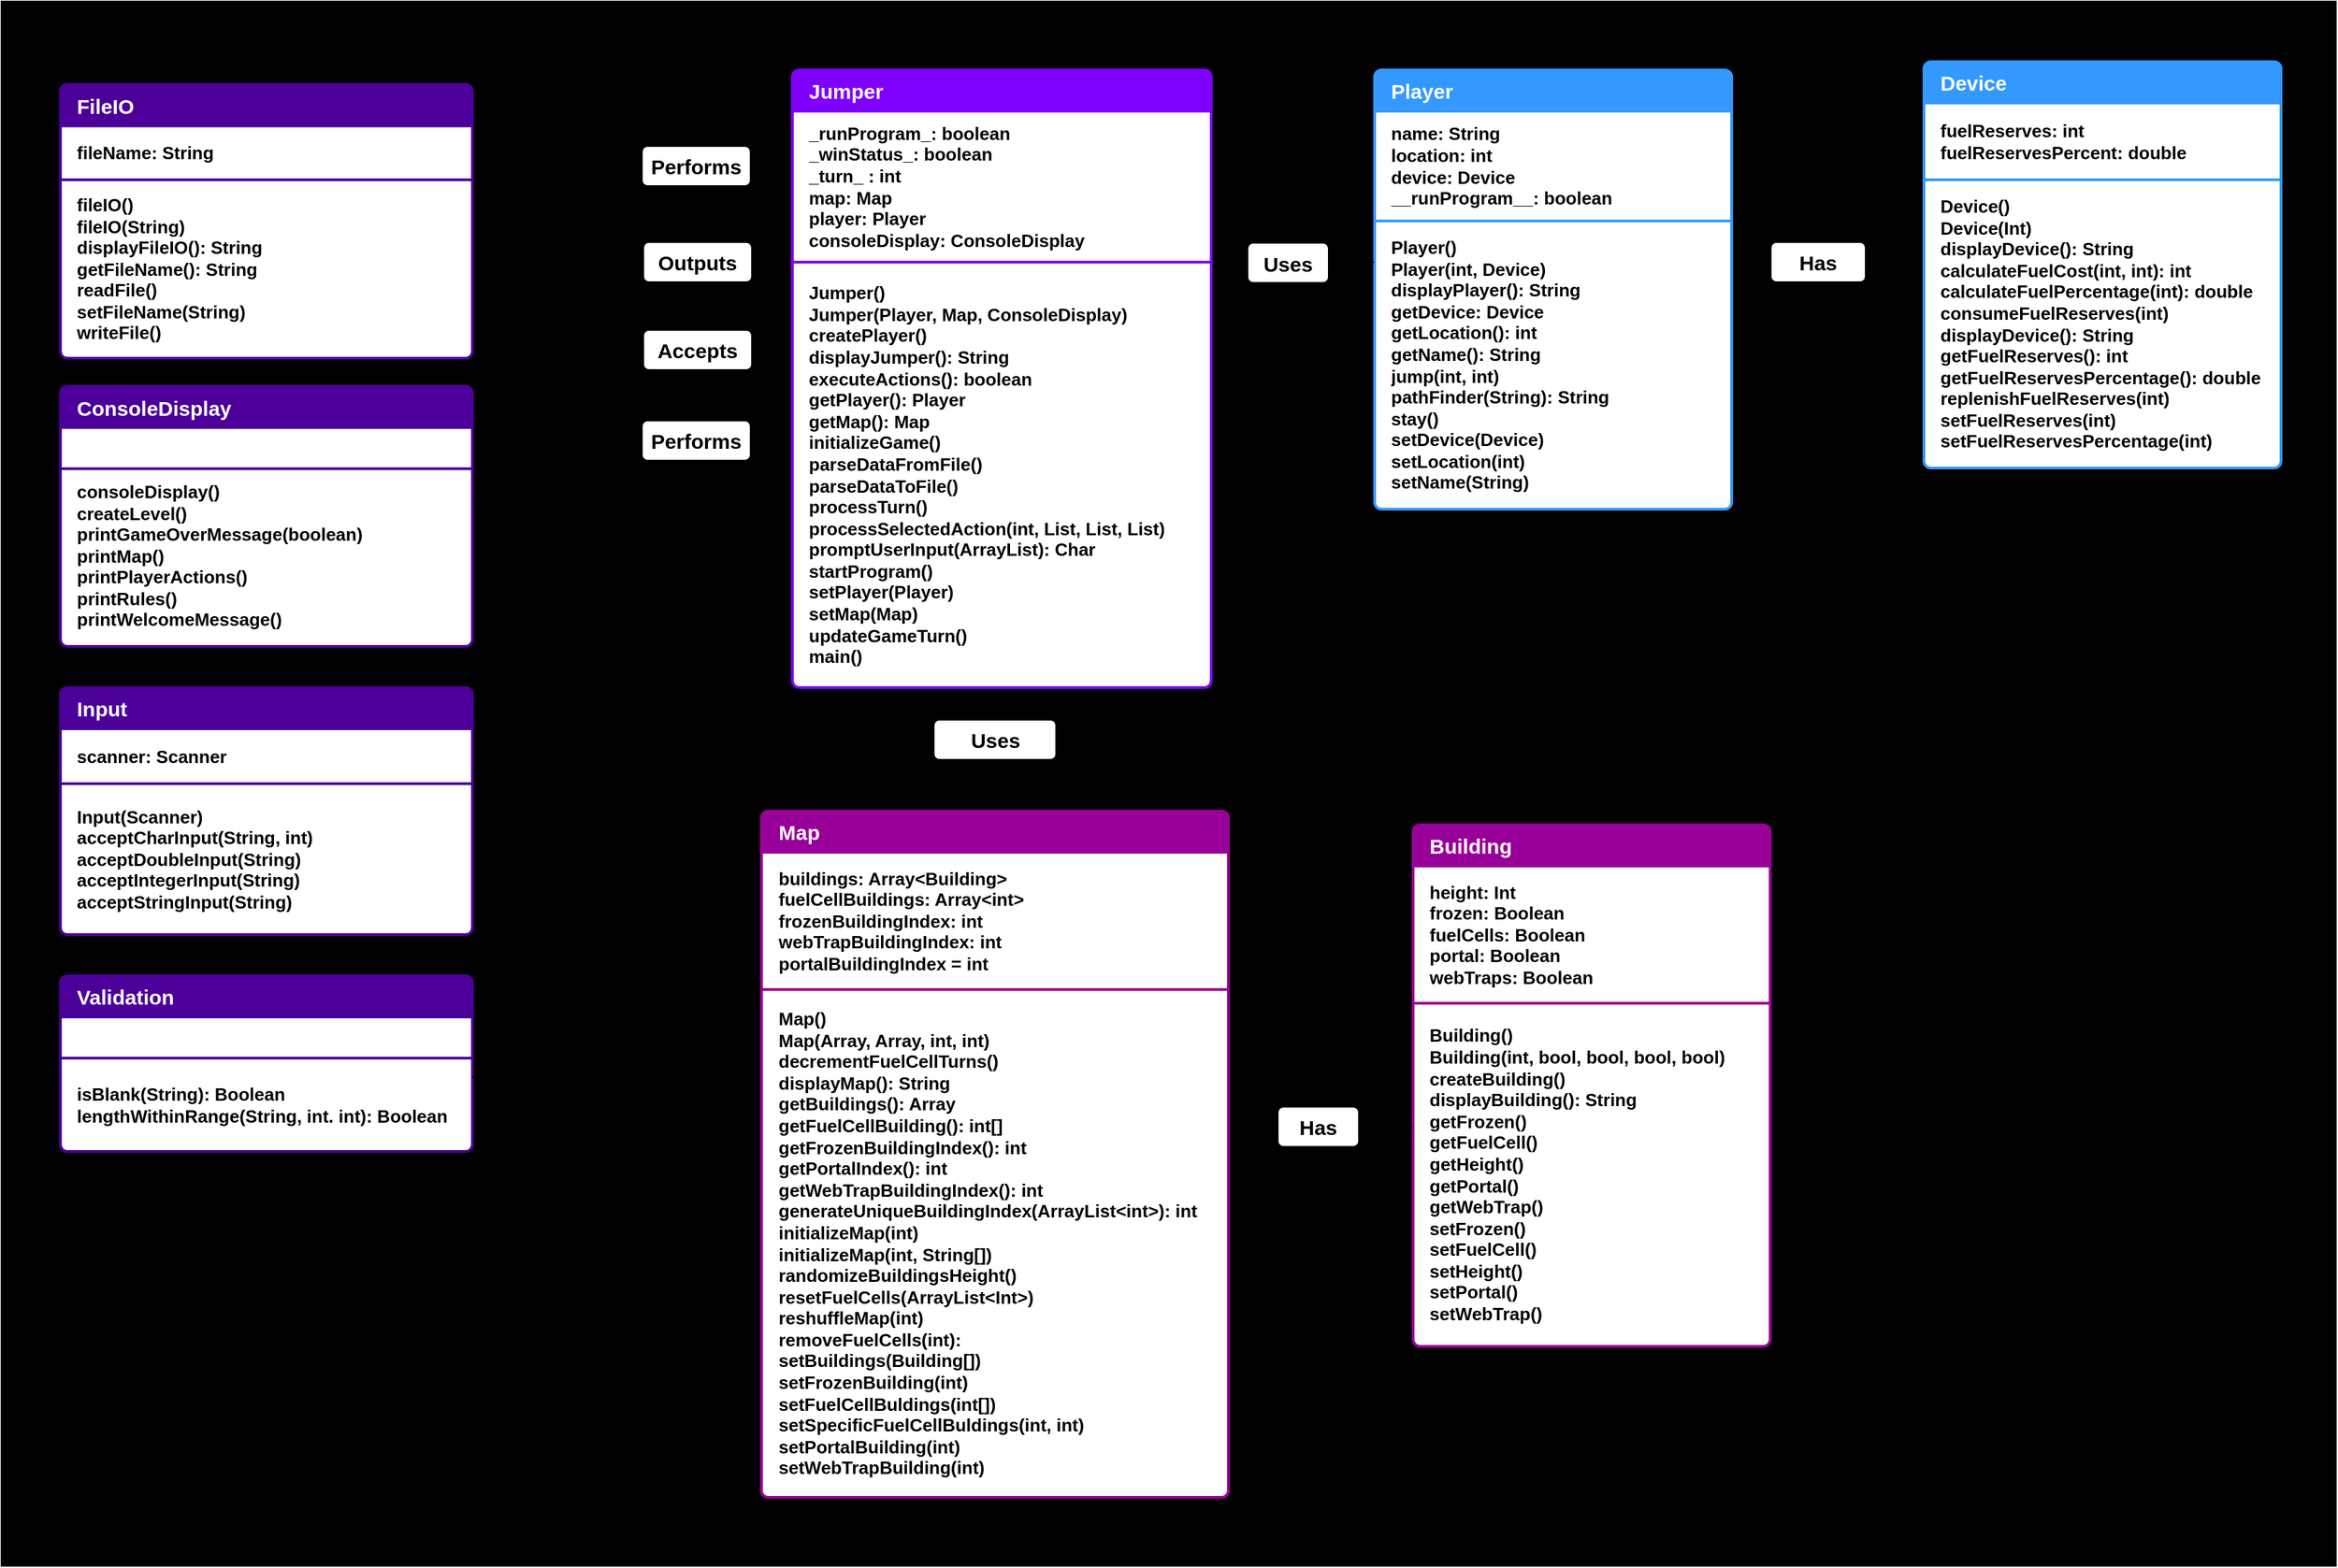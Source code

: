 <mxfile version="25.0.1">
  <diagram name="Page-1" id="dSvuV1CNV-9eOFvfghRx">
    <mxGraphModel dx="3053" dy="2178" grid="1" gridSize="10" guides="1" tooltips="1" connect="1" arrows="1" fold="1" page="1" pageScale="1" pageWidth="850" pageHeight="1100" math="0" shadow="0">
      <root>
        <mxCell id="0" />
        <mxCell id="1" parent="0" />
        <mxCell id="XH4O_Xo0e676Nhpj7tfd-28" value="" style="rounded=0;whiteSpace=wrap;html=1;gradientColor=none;fillColor=#000000;strokeColor=default;movable=1;resizable=1;rotatable=1;deletable=1;editable=1;locked=0;connectable=1;" parent="1" vertex="1">
          <mxGeometry x="10" y="20" width="1700" height="1140" as="geometry" />
        </mxCell>
        <mxCell id="-rpL_BoC7BCpO8B9Qsjb-16" value="&lt;div&gt;consoleDisplay()&lt;/div&gt;&lt;div&gt;createLevel()&lt;/div&gt;&lt;div&gt;&lt;span style=&quot;background-color: initial;&quot;&gt;printGameOverMessage(boolean)&lt;/span&gt;&lt;/div&gt;printMap()&lt;div&gt;printPlayerActions()&lt;br&gt;&lt;div&gt;printRules()&lt;div&gt;printWelcomeMessage()&lt;font color=&quot;#cc0000&quot;&gt;&lt;br&gt;&lt;/font&gt;&lt;/div&gt;&lt;/div&gt;&lt;/div&gt;" style="text;strokeColor=#4C0099;fillColor=#FFFFFF;align=left;verticalAlign=middle;spacingLeft=10;spacingRight=10;overflow=hidden;points=[[0,0.5],[1,0.5]];portConstraint=eastwest;rotatable=0;whiteSpace=wrap;html=1;shape=mxgraph.bootstrap.bottomButton;rSize=5;fontColor=#000000;strokeWidth=2;labelPadding=0;labelBorderColor=none;fontSize=13;fontStyle=1;shadow=0;perimeterSpacing=0;swimlaneLine=0;container=0;" parent="1" vertex="1">
          <mxGeometry x="53" y="358.5" width="300" height="131.5" as="geometry" />
        </mxCell>
        <mxCell id="0zdINkzxJuQtKVlyP3sL-6" style="edgeStyle=orthogonalEdgeStyle;rounded=1;orthogonalLoop=1;jettySize=auto;html=1;curved=0;strokeWidth=2;exitX=0.49;exitY=1.002;exitDx=0;exitDy=0;exitPerimeter=0;" parent="1" source="1uZrqkp9j0-TrwcevpsD-4" target="y66Isht47EPB-E9qdgSM-8" edge="1">
          <mxGeometry relative="1" as="geometry">
            <Array as="points">
              <mxPoint x="736" y="488" />
              <mxPoint x="734" y="488" />
            </Array>
            <mxPoint x="750" y="550" as="targetPoint" />
            <mxPoint x="732" y="400" as="sourcePoint" />
          </mxGeometry>
        </mxCell>
        <mxCell id="_4M1LGvl5AIFwz1mPGHG-1" style="edgeStyle=orthogonalEdgeStyle;rounded=1;orthogonalLoop=1;jettySize=auto;html=1;curved=0;strokeWidth=2;entryX=-0.003;entryY=0.317;entryDx=0;entryDy=0;entryPerimeter=0;" parent="1" edge="1">
          <mxGeometry relative="1" as="geometry">
            <Array as="points">
              <mxPoint x="1270" y="212" />
              <mxPoint x="1270" y="211" />
              <mxPoint x="1349" y="211" />
              <mxPoint x="1349" y="212" />
            </Array>
            <mxPoint x="1409.22" y="212.4" as="targetPoint" />
            <mxPoint x="1270" y="210" as="sourcePoint" />
          </mxGeometry>
        </mxCell>
        <mxCell id="GWfy-XczUwfGnwTdHz4S-5" style="edgeStyle=orthogonalEdgeStyle;rounded=1;orthogonalLoop=1;jettySize=auto;html=1;curved=0;strokeWidth=2;exitX=0.002;exitY=0.426;exitDx=0;exitDy=0;exitPerimeter=0;entryX=1.001;entryY=0.717;entryDx=0;entryDy=0;entryPerimeter=0;" parent="1" source="1uZrqkp9j0-TrwcevpsD-3" target="GWfy-XczUwfGnwTdHz4S-3" edge="1">
          <mxGeometry relative="1" as="geometry">
            <mxPoint x="567.78" y="229.017" as="sourcePoint" />
            <mxPoint x="353.0" y="172.054" as="targetPoint" />
            <Array as="points">
              <mxPoint x="587" y="139" />
              <mxPoint x="585" y="139" />
            </Array>
          </mxGeometry>
        </mxCell>
        <mxCell id="1uZrqkp9j0-TrwcevpsD-2" value="Jumper" style="text;strokeColor=#7F00FF;fillColor=#7F00FF;align=left;verticalAlign=middle;spacingLeft=10;spacingRight=10;overflow=hidden;points=[[0,0.5],[1,0.5]];portConstraint=eastwest;rotatable=0;whiteSpace=wrap;html=1;shape=mxgraph.bootstrap.topButton;rSize=5;fontColor=#ffffff;labelBackgroundColor=none;fontSize=15;fontStyle=1;fontFamily=Helvetica;strokeWidth=2;labelPadding=0;labelBorderColor=none;shadow=0;perimeterSpacing=0;swimlaneLine=0;container=0;" parent="1" vertex="1">
          <mxGeometry x="586" y="70" width="305" height="30" as="geometry" />
        </mxCell>
        <mxCell id="1uZrqkp9j0-TrwcevpsD-3" value="&lt;div&gt;_runProgram_: boolean&lt;/div&gt;&lt;div&gt;_winStatus_: boolean&lt;/div&gt;&lt;div&gt;_turn_ : int&lt;/div&gt;&lt;div&gt;map: Map&lt;/div&gt;&lt;div&gt;player: Player&lt;/div&gt;&lt;div&gt;consoleDisplay: ConsoleDisplay&lt;/div&gt;" style="text;strokeColor=#7F00FF;fillColor=#FFFFFF;align=left;verticalAlign=middle;spacingLeft=10;spacingRight=10;overflow=hidden;points=[[0,0.5],[1,0.5]];portConstraint=eastwest;rotatable=0;whiteSpace=wrap;html=1;rSize=5;fontColor=#000000;strokeWidth=2;labelPadding=0;labelBorderColor=none;fontSize=13;fontStyle=1;shadow=0;perimeterSpacing=0;swimlaneLine=0;container=0;" parent="1" vertex="1">
          <mxGeometry x="586" y="100" width="305" height="110" as="geometry" />
        </mxCell>
        <mxCell id="XH4O_Xo0e676Nhpj7tfd-5" value="Validation" style="text;strokeColor=#4C0099;fillColor=#4C0099;align=left;verticalAlign=middle;spacingLeft=10;spacingRight=10;overflow=hidden;points=[[0,0.5],[1,0.5]];portConstraint=eastwest;rotatable=0;whiteSpace=wrap;html=1;shape=mxgraph.bootstrap.topButton;rSize=5;fontColor=#ffffff;labelBackgroundColor=none;fontSize=15;fontStyle=1;fontFamily=Helvetica;strokeWidth=2;labelPadding=0;labelBorderColor=none;shadow=0;perimeterSpacing=0;swimlaneLine=0;container=0;" parent="1" vertex="1">
          <mxGeometry x="53" y="730" width="300" height="30" as="geometry" />
        </mxCell>
        <mxCell id="XH4O_Xo0e676Nhpj7tfd-6" value="" style="text;strokeColor=#4C0099;fillColor=#FFFFFF;align=left;verticalAlign=middle;spacingLeft=10;spacingRight=10;overflow=hidden;points=[[0,0.5],[1,0.5]];portConstraint=eastwest;rotatable=0;whiteSpace=wrap;html=1;rSize=5;fontColor=#000000;strokeWidth=2;labelPadding=0;labelBorderColor=none;fontSize=13;fontStyle=1;shadow=0;perimeterSpacing=0;swimlaneLine=0;container=0;" parent="1" vertex="1">
          <mxGeometry x="53" y="760" width="300" height="30" as="geometry" />
        </mxCell>
        <mxCell id="XH4O_Xo0e676Nhpj7tfd-7" value="isBlank(String): Boolean&lt;br&gt;&lt;div&gt;lengthWithinRange(String, int. int): Boolean&lt;/div&gt;" style="text;strokeColor=#4C0099;fillColor=#FFFFFF;align=left;verticalAlign=middle;spacingLeft=10;spacingRight=10;overflow=hidden;points=[[0,0.5],[1,0.5]];portConstraint=eastwest;rotatable=0;whiteSpace=wrap;html=1;shape=mxgraph.bootstrap.bottomButton;rSize=5;fontColor=#000000;strokeWidth=2;labelPadding=0;labelBorderColor=none;fontSize=13;fontStyle=1;shadow=0;perimeterSpacing=0;swimlaneLine=0;container=0;" parent="1" vertex="1">
          <mxGeometry x="53" y="790" width="300" height="68" as="geometry" />
        </mxCell>
        <mxCell id="XH4O_Xo0e676Nhpj7tfd-9" value="Input" style="text;strokeColor=#4C0099;fillColor=#4C0099;align=left;verticalAlign=middle;spacingLeft=10;spacingRight=10;overflow=hidden;points=[[0,0.5],[1,0.5]];portConstraint=eastwest;rotatable=0;whiteSpace=wrap;html=1;shape=mxgraph.bootstrap.topButton;rSize=5;fontColor=#ffffff;labelBackgroundColor=none;fontSize=15;fontStyle=1;fontFamily=Helvetica;strokeWidth=2;labelPadding=0;labelBorderColor=none;shadow=0;perimeterSpacing=0;swimlaneLine=0;container=0;" parent="1" vertex="1">
          <mxGeometry x="53" y="520" width="300" height="30" as="geometry" />
        </mxCell>
        <mxCell id="XH4O_Xo0e676Nhpj7tfd-10" value="scanner: Scanner" style="text;strokeColor=#4C0099;fillColor=#FFFFFF;align=left;verticalAlign=middle;spacingLeft=10;spacingRight=10;overflow=hidden;points=[[0,0.5],[1,0.5]];portConstraint=eastwest;rotatable=0;whiteSpace=wrap;html=1;rSize=5;fontColor=#000000;strokeWidth=2;labelPadding=0;labelBorderColor=none;fontSize=13;fontStyle=1;shadow=0;perimeterSpacing=0;swimlaneLine=0;container=0;" parent="1" vertex="1">
          <mxGeometry x="53" y="550" width="300" height="40" as="geometry" />
        </mxCell>
        <mxCell id="XH4O_Xo0e676Nhpj7tfd-11" value="Input(Scanner)&lt;div&gt;acceptCharInput(String, int)&lt;/div&gt;&lt;div&gt;acceptDoubleInput(String)&lt;/div&gt;&lt;div&gt;acceptIntegerInput(String)&lt;/div&gt;&lt;div&gt;acceptStringInput(String)&lt;/div&gt;" style="text;strokeColor=#4C0099;fillColor=#FFFFFF;align=left;verticalAlign=middle;spacingLeft=10;spacingRight=10;overflow=hidden;points=[[0,0.5],[1,0.5]];portConstraint=eastwest;rotatable=0;whiteSpace=wrap;html=1;shape=mxgraph.bootstrap.bottomButton;rSize=5;fontColor=#000000;strokeWidth=2;labelPadding=0;labelBorderColor=none;fontSize=13;fontStyle=1;shadow=0;perimeterSpacing=0;swimlaneLine=0;container=0;" parent="1" vertex="1">
          <mxGeometry x="53" y="590" width="300" height="110" as="geometry" />
        </mxCell>
        <mxCell id="XH4O_Xo0e676Nhpj7tfd-23" style="edgeStyle=orthogonalEdgeStyle;rounded=1;orthogonalLoop=1;jettySize=auto;html=1;curved=0;strokeWidth=2;exitX=-0.004;exitY=0.448;exitDx=0;exitDy=0;exitPerimeter=0;entryX=1.003;entryY=0.175;entryDx=0;entryDy=0;entryPerimeter=0;" parent="1" target="XH4O_Xo0e676Nhpj7tfd-11" edge="1">
          <mxGeometry relative="1" as="geometry">
            <mxPoint x="585.08" y="280.5" as="sourcePoint" />
            <mxPoint x="360" y="600" as="targetPoint" />
            <Array as="points">
              <mxPoint x="425" y="281" />
              <mxPoint x="425" y="609" />
              <mxPoint x="360" y="609" />
            </Array>
          </mxGeometry>
        </mxCell>
        <mxCell id="XH4O_Xo0e676Nhpj7tfd-25" style="edgeStyle=orthogonalEdgeStyle;rounded=1;orthogonalLoop=1;jettySize=auto;html=1;curved=0;strokeWidth=2;entryX=1;entryY=0.199;entryDx=0;entryDy=0;entryPerimeter=0;" parent="1" source="1uZrqkp9j0-TrwcevpsD-3" target="-rpL_BoC7BCpO8B9Qsjb-16" edge="1">
          <mxGeometry relative="1" as="geometry">
            <mxPoint x="530" y="290" as="sourcePoint" />
            <mxPoint x="353.0" y="289.504" as="targetPoint" />
            <Array as="points">
              <mxPoint x="400" y="210" />
              <mxPoint x="400" y="385" />
            </Array>
          </mxGeometry>
        </mxCell>
        <mxCell id="XH4O_Xo0e676Nhpj7tfd-20" value="Outputs" style="text;strokeColor=default;fillColor=default;align=center;verticalAlign=middle;whiteSpace=wrap;rounded=1;fontSize=15;strokeWidth=2;fontStyle=1;labelBackgroundColor=default;gradientColor=none;imageHeight=22;" parent="1" vertex="1">
          <mxGeometry x="477" y="195" width="80" height="30" as="geometry" />
        </mxCell>
        <mxCell id="XH4O_Xo0e676Nhpj7tfd-26" value="Accepts" style="text;strokeColor=default;fillColor=default;align=center;verticalAlign=middle;whiteSpace=wrap;rounded=1;fontSize=15;strokeWidth=2;fontStyle=1;labelBackgroundColor=default;gradientColor=none;imageHeight=22;" parent="1" vertex="1">
          <mxGeometry x="477" y="259" width="80" height="30" as="geometry" />
        </mxCell>
        <mxCell id="y66Isht47EPB-E9qdgSM-7" value="" style="swimlane;fontStyle=1;childLayout=stackLayout;horizontal=1;startSize=0;horizontalStack=0;resizeParent=1;resizeParentMax=0;resizeLast=0;collapsible=0;marginBottom=0;whiteSpace=wrap;html=1;strokeColor=none;fillColor=none;strokeWidth=2;labelPadding=0;labelBorderColor=none;fontSize=13;shadow=0;perimeterSpacing=0;swimlaneLine=0;" parent="1" vertex="1">
          <mxGeometry x="563.5" y="610" width="340" height="130" as="geometry" />
        </mxCell>
        <mxCell id="y66Isht47EPB-E9qdgSM-8" value="Map" style="text;strokeColor=#990099;fillColor=#990099;align=left;verticalAlign=middle;spacingLeft=10;spacingRight=10;overflow=hidden;points=[[0,0.5],[1,0.5]];portConstraint=eastwest;rotatable=0;whiteSpace=wrap;html=1;shape=mxgraph.bootstrap.topButton;rSize=5;fontColor=#ffffff;labelBackgroundColor=none;fontSize=15;fontStyle=1;fontFamily=Helvetica;strokeWidth=2;labelPadding=0;labelBorderColor=none;shadow=0;perimeterSpacing=0;swimlaneLine=0;" parent="y66Isht47EPB-E9qdgSM-7" vertex="1">
          <mxGeometry width="340" height="30" as="geometry" />
        </mxCell>
        <mxCell id="y66Isht47EPB-E9qdgSM-9" value="&lt;div&gt;buildings: Array&amp;lt;Building&amp;gt;&lt;br&gt;fuelCellBuildings: Array&amp;lt;int&amp;gt;&lt;/div&gt;&lt;div&gt;frozenBuildingIndex: int&lt;br&gt;webTrapBuildingIndex: int&lt;/div&gt;&lt;div&gt;portalBuildingIndex = int&lt;/div&gt;" style="text;strokeColor=#990099;fillColor=#FFFFFF;align=left;verticalAlign=middle;spacingLeft=10;spacingRight=10;overflow=hidden;points=[[0,0.5],[1,0.5]];portConstraint=eastwest;rotatable=0;whiteSpace=wrap;html=1;rSize=5;fontColor=#000000;strokeWidth=2;labelPadding=0;labelBorderColor=none;fontSize=13;fontStyle=1;shadow=0;perimeterSpacing=0;swimlaneLine=0;" parent="y66Isht47EPB-E9qdgSM-7" vertex="1">
          <mxGeometry y="30" width="340" height="100" as="geometry" />
        </mxCell>
        <mxCell id="y66Isht47EPB-E9qdgSM-31" value="" style="swimlane;fontStyle=1;childLayout=stackLayout;horizontal=1;startSize=0;horizontalStack=0;resizeParent=1;resizeParentMax=0;resizeLast=0;collapsible=0;marginBottom=0;whiteSpace=wrap;html=1;strokeColor=none;fillColor=none;strokeWidth=2;labelPadding=0;labelBorderColor=none;fontSize=13;shadow=0;perimeterSpacing=0;swimlaneLine=0;" parent="1" vertex="1">
          <mxGeometry x="1038" y="620" width="260" height="380" as="geometry" />
        </mxCell>
        <mxCell id="y66Isht47EPB-E9qdgSM-32" value="Building" style="text;strokeColor=#990099;fillColor=#990099;align=left;verticalAlign=middle;spacingLeft=10;spacingRight=10;overflow=hidden;points=[[0,0.5],[1,0.5]];portConstraint=eastwest;rotatable=0;whiteSpace=wrap;html=1;shape=mxgraph.bootstrap.topButton;rSize=5;fontColor=#ffffff;labelBackgroundColor=none;fontSize=15;fontStyle=1;fontFamily=Helvetica;strokeWidth=2;labelPadding=0;labelBorderColor=none;shadow=0;perimeterSpacing=0;swimlaneLine=0;" parent="y66Isht47EPB-E9qdgSM-31" vertex="1">
          <mxGeometry width="260" height="30" as="geometry" />
        </mxCell>
        <mxCell id="y66Isht47EPB-E9qdgSM-33" value="height: Int&lt;div&gt;frozen: Boolean&lt;br&gt;fuelCells: Boolean&lt;br&gt;portal: Boolean&lt;br&gt;webTraps: Boolean&lt;/div&gt;" style="text;strokeColor=#990099;fillColor=#FFFFFF;align=left;verticalAlign=middle;spacingLeft=10;spacingRight=10;overflow=hidden;points=[[0,0.5],[1,0.5]];portConstraint=eastwest;rotatable=0;whiteSpace=wrap;html=1;rSize=5;fontColor=#000000;strokeWidth=2;labelPadding=0;labelBorderColor=none;fontSize=13;fontStyle=1;shadow=0;perimeterSpacing=0;swimlaneLine=0;" parent="y66Isht47EPB-E9qdgSM-31" vertex="1">
          <mxGeometry y="30" width="260" height="100" as="geometry" />
        </mxCell>
        <mxCell id="y66Isht47EPB-E9qdgSM-34" value="Building()&lt;br&gt;Building(int, bool, bool, bool, bool)&lt;br&gt;createBuilding()&lt;br&gt;displayBuilding(): String&lt;br&gt;getFrozen()&lt;br&gt;getFuelCell()&lt;br&gt;getHeight()&lt;br&gt;getPortal()&lt;br&gt;getWebTrap()&lt;br&gt;setFrozen()&lt;br&gt;setFuelCell()&lt;br&gt;setHeight()&lt;br&gt;setPortal()&lt;br&gt;setWebTrap()" style="text;strokeColor=#990099;fillColor=#FFFFFF;align=left;verticalAlign=middle;spacingLeft=10;spacingRight=10;overflow=hidden;points=[[0,0.5],[1,0.5]];portConstraint=eastwest;rotatable=0;whiteSpace=wrap;html=1;shape=mxgraph.bootstrap.bottomButton;rSize=5;fontColor=#000000;strokeWidth=2;labelPadding=0;labelBorderColor=none;fontSize=13;fontStyle=1;shadow=0;perimeterSpacing=0;swimlaneLine=0;" parent="y66Isht47EPB-E9qdgSM-31" vertex="1">
          <mxGeometry y="130" width="260" height="250" as="geometry" />
        </mxCell>
        <mxCell id="y66Isht47EPB-E9qdgSM-35" value="" style="swimlane;fontStyle=1;childLayout=stackLayout;horizontal=1;startSize=0;horizontalStack=0;resizeParent=1;resizeParentMax=0;resizeLast=0;collapsible=0;marginBottom=0;whiteSpace=wrap;html=1;strokeColor=none;fillColor=none;strokeWidth=2;labelPadding=0;labelBorderColor=none;fontSize=13;shadow=0;perimeterSpacing=0;swimlaneLine=0;" parent="1" vertex="1">
          <mxGeometry x="1010" y="70" width="260" height="320" as="geometry" />
        </mxCell>
        <mxCell id="y66Isht47EPB-E9qdgSM-36" value="Player" style="text;strokeColor=#3399ff;fillColor=#3399FF;align=left;verticalAlign=middle;spacingLeft=10;spacingRight=10;overflow=hidden;points=[[0,0.5],[1,0.5]];portConstraint=eastwest;rotatable=0;whiteSpace=wrap;html=1;shape=mxgraph.bootstrap.topButton;rSize=5;fontColor=#ffffff;labelBackgroundColor=none;fontSize=15;fontStyle=1;fontFamily=Helvetica;strokeWidth=2;labelPadding=0;labelBorderColor=none;shadow=0;perimeterSpacing=0;swimlaneLine=0;" parent="y66Isht47EPB-E9qdgSM-35" vertex="1">
          <mxGeometry width="260" height="30" as="geometry" />
        </mxCell>
        <mxCell id="y66Isht47EPB-E9qdgSM-37" value="&lt;div&gt;name: String&lt;/div&gt;&lt;div&gt;location: int&lt;/div&gt;&lt;div&gt;device: Device&lt;/div&gt;&lt;div&gt;&lt;span style=&quot;background-color: initial;&quot;&gt;__runProgram__: &lt;/span&gt;&lt;span style=&quot;background-color: initial;&quot; class=&quot;hljs-type&quot;&gt;boolean&lt;/span&gt;&lt;br&gt;&lt;/div&gt;" style="text;strokeColor=#3399ff;fillColor=#FFFFFF;align=left;verticalAlign=middle;spacingLeft=10;spacingRight=10;overflow=hidden;points=[[0,0.5],[1,0.5]];portConstraint=eastwest;rotatable=0;whiteSpace=wrap;html=1;rSize=5;fontColor=#000000;strokeWidth=2;labelPadding=0;labelBorderColor=none;fontSize=13;fontStyle=1;shadow=0;perimeterSpacing=0;swimlaneLine=0;" parent="y66Isht47EPB-E9qdgSM-35" vertex="1">
          <mxGeometry y="30" width="260" height="80" as="geometry" />
        </mxCell>
        <mxCell id="y66Isht47EPB-E9qdgSM-38" value="&lt;div&gt;Player()&lt;/div&gt;&lt;div&gt;Player(int, Device)&lt;/div&gt;&lt;div&gt;displayPlayer(): String&lt;/div&gt;&lt;div&gt;getDevice: Device&lt;br&gt;&lt;/div&gt;&lt;div&gt;getLocation(): int&lt;/div&gt;&lt;div&gt;getName(): String&lt;/div&gt;&lt;div&gt;jump(int, int)&lt;/div&gt;&lt;div&gt;pathFinder(String): String&lt;/div&gt;&lt;div&gt;stay()&lt;/div&gt;&lt;div&gt;setDevice(Device)&lt;br&gt;&lt;/div&gt;&lt;div&gt;setLocation(int)&lt;/div&gt;&lt;div&gt;setName(String)&lt;/div&gt;" style="text;strokeColor=#3399ff;fillColor=#FFFFFF;align=left;verticalAlign=middle;spacingLeft=10;spacingRight=10;overflow=hidden;points=[[0,0.5],[1,0.5]];portConstraint=eastwest;rotatable=0;whiteSpace=wrap;html=1;shape=mxgraph.bootstrap.bottomButton;rSize=5;fontColor=#000000;strokeWidth=2;labelPadding=0;labelBorderColor=none;fontSize=13;fontStyle=1;shadow=0;perimeterSpacing=0;swimlaneLine=0;" parent="y66Isht47EPB-E9qdgSM-35" vertex="1">
          <mxGeometry y="110" width="260" height="210" as="geometry" />
        </mxCell>
        <mxCell id="y66Isht47EPB-E9qdgSM-43" value="Uses" style="text;strokeColor=default;fillColor=default;align=center;verticalAlign=middle;whiteSpace=wrap;rounded=1;fontSize=15;strokeWidth=2;fontStyle=1;labelBackgroundColor=default;gradientColor=none;imageHeight=22;" parent="1" vertex="1">
          <mxGeometry x="688.5" y="543" width="90" height="30" as="geometry" />
        </mxCell>
        <mxCell id="GWfy-XczUwfGnwTdHz4S-3" value="fileName: String" style="text;strokeColor=#4C0099;fillColor=#FFFFFF;align=left;verticalAlign=middle;spacingLeft=10;spacingRight=10;overflow=hidden;points=[[0,0.5],[1,0.5]];portConstraint=eastwest;rotatable=0;whiteSpace=wrap;html=1;rSize=5;fontColor=#000000;strokeWidth=2;labelPadding=0;labelBorderColor=none;fontSize=13;fontStyle=1;shadow=0;perimeterSpacing=0;swimlaneLine=0;container=0;" parent="1" vertex="1">
          <mxGeometry x="53" y="110.75" width="300" height="39.25" as="geometry" />
        </mxCell>
        <mxCell id="GWfy-XczUwfGnwTdHz4S-2" value="FileIO" style="text;strokeColor=#4C0099;fillColor=#4C0099;align=left;verticalAlign=middle;spacingLeft=10;spacingRight=10;overflow=hidden;points=[[0,0.5],[1,0.5]];portConstraint=eastwest;rotatable=0;whiteSpace=wrap;html=1;shape=mxgraph.bootstrap.topButton;rSize=5;fontColor=#ffffff;labelBackgroundColor=none;fontSize=15;fontStyle=1;fontFamily=Helvetica;strokeWidth=2;labelPadding=0;labelBorderColor=none;shadow=0;perimeterSpacing=0;swimlaneLine=0;container=0;" parent="1" vertex="1">
          <mxGeometry x="53" y="80.5" width="300" height="30" as="geometry" />
        </mxCell>
        <mxCell id="GWfy-XczUwfGnwTdHz4S-4" value="&lt;div&gt;fileIO()&lt;/div&gt;&lt;div&gt;fileIO(String)&lt;/div&gt;&lt;div&gt;displayFileIO(): String&lt;/div&gt;&lt;div&gt;getFileName(): String&lt;/div&gt;readFile()&lt;div&gt;setFileName(String)&lt;br&gt;&lt;div&gt;writeFile()&lt;/div&gt;&lt;/div&gt;" style="text;strokeColor=#4C0099;fillColor=#FFFFFF;align=left;verticalAlign=middle;spacingLeft=10;spacingRight=10;overflow=hidden;points=[[0,0.5],[1,0.5]];portConstraint=eastwest;rotatable=0;whiteSpace=wrap;html=1;shape=mxgraph.bootstrap.bottomButton;rSize=5;fontColor=#000000;strokeWidth=2;labelPadding=0;labelBorderColor=none;fontSize=13;fontStyle=1;shadow=0;perimeterSpacing=0;swimlaneLine=0;container=0;" parent="1" vertex="1">
          <mxGeometry x="53" y="150" width="300" height="130" as="geometry" />
        </mxCell>
        <mxCell id="GWfy-XczUwfGnwTdHz4S-6" value="Performs" style="text;strokeColor=default;fillColor=default;align=center;verticalAlign=middle;whiteSpace=wrap;rounded=1;fontSize=15;strokeWidth=2;fontStyle=1;labelBackgroundColor=default;gradientColor=none;imageHeight=22;" parent="1" vertex="1">
          <mxGeometry x="476" y="125" width="80" height="30" as="geometry" />
        </mxCell>
        <mxCell id="-rpL_BoC7BCpO8B9Qsjb-14" value="ConsoleDisplay" style="text;strokeColor=#4C0099;fillColor=#4C0099;align=left;verticalAlign=middle;spacingLeft=10;spacingRight=10;overflow=hidden;points=[[0,0.5],[1,0.5]];portConstraint=eastwest;rotatable=0;whiteSpace=wrap;html=1;shape=mxgraph.bootstrap.topButton;rSize=5;fontColor=#ffffff;labelBackgroundColor=none;fontSize=15;fontStyle=1;fontFamily=Helvetica;strokeWidth=2;labelPadding=0;labelBorderColor=none;shadow=0;perimeterSpacing=0;swimlaneLine=0;container=0;" parent="1" vertex="1">
          <mxGeometry x="53" y="300.5" width="300" height="30" as="geometry" />
        </mxCell>
        <mxCell id="-rpL_BoC7BCpO8B9Qsjb-15" value="" style="text;strokeColor=#4C0099;fillColor=#FFFFFF;align=left;verticalAlign=middle;spacingLeft=10;spacingRight=10;overflow=hidden;points=[[0,0.5],[1,0.5]];portConstraint=eastwest;rotatable=0;whiteSpace=wrap;html=1;rSize=5;fontColor=#000000;strokeWidth=2;labelPadding=0;labelBorderColor=none;fontSize=13;fontStyle=1;shadow=0;perimeterSpacing=0;swimlaneLine=0;container=0;" parent="1" vertex="1">
          <mxGeometry x="53" y="330.5" width="300" height="30" as="geometry" />
        </mxCell>
        <mxCell id="-rpL_BoC7BCpO8B9Qsjb-18" style="edgeStyle=orthogonalEdgeStyle;rounded=1;orthogonalLoop=1;jettySize=auto;html=1;curved=0;strokeWidth=2;exitX=-0.001;exitY=0.762;exitDx=0;exitDy=0;exitPerimeter=0;entryX=0.997;entryY=0.203;entryDx=0;entryDy=0;entryPerimeter=0;" parent="1" target="XH4O_Xo0e676Nhpj7tfd-7" edge="1">
          <mxGeometry relative="1" as="geometry">
            <mxPoint x="584.695" y="340.02" as="sourcePoint" />
            <mxPoint x="352" y="730" as="targetPoint" />
            <Array as="points">
              <mxPoint x="453" y="340" />
              <mxPoint x="453" y="804" />
              <mxPoint x="380" y="804" />
            </Array>
          </mxGeometry>
        </mxCell>
        <mxCell id="-rpL_BoC7BCpO8B9Qsjb-17" value="Performs" style="text;strokeColor=default;fillColor=default;align=center;verticalAlign=middle;whiteSpace=wrap;rounded=1;fontSize=15;strokeWidth=2;fontStyle=1;labelBackgroundColor=default;gradientColor=none;imageHeight=22;" parent="1" vertex="1">
          <mxGeometry x="476" y="325" width="80" height="30" as="geometry" />
        </mxCell>
        <mxCell id="7NwAm7F7akfLEv9nztcc-1" style="edgeStyle=orthogonalEdgeStyle;rounded=1;orthogonalLoop=1;jettySize=auto;html=1;curved=0;strokeWidth=2;entryX=0;entryY=0.36;entryDx=0;entryDy=0;entryPerimeter=0;exitX=1.001;exitY=0.27;exitDx=0;exitDy=0;exitPerimeter=0;" parent="1" target="y66Isht47EPB-E9qdgSM-34" edge="1" source="y66Isht47EPB-E9qdgSM-12">
          <mxGeometry relative="1" as="geometry">
            <Array as="points" />
            <mxPoint x="1035" y="760" as="targetPoint" />
            <mxPoint x="885" y="760" as="sourcePoint" />
          </mxGeometry>
        </mxCell>
        <mxCell id="-rpL_BoC7BCpO8B9Qsjb-28" value="Has" style="text;strokeColor=default;fillColor=default;align=center;verticalAlign=middle;whiteSpace=wrap;rounded=1;fontSize=15;strokeWidth=2;fontStyle=1;labelBackgroundColor=default;gradientColor=none;imageHeight=22;" parent="1" vertex="1">
          <mxGeometry x="939" y="825" width="60" height="30" as="geometry" />
        </mxCell>
        <mxCell id="8p_lHxQiMJLZQaUdYvPn-1" style="edgeStyle=orthogonalEdgeStyle;rounded=1;orthogonalLoop=1;jettySize=auto;html=1;curved=0;strokeWidth=2;" parent="1" edge="1">
          <mxGeometry relative="1" as="geometry">
            <Array as="points">
              <mxPoint x="920" y="210" />
              <mxPoint x="920" y="210" />
            </Array>
            <mxPoint x="1010" y="210" as="targetPoint" />
            <mxPoint x="890" y="210" as="sourcePoint" />
          </mxGeometry>
        </mxCell>
        <mxCell id="8p_lHxQiMJLZQaUdYvPn-2" value="Uses" style="text;strokeColor=default;fillColor=default;align=center;verticalAlign=middle;whiteSpace=wrap;rounded=1;fontSize=15;strokeWidth=2;fontStyle=1;labelBackgroundColor=default;gradientColor=none;imageHeight=22;" parent="1" vertex="1">
          <mxGeometry x="917" y="195.5" width="60" height="30" as="geometry" />
        </mxCell>
        <mxCell id="8p_lHxQiMJLZQaUdYvPn-18" value="Device" style="text;strokeColor=#3399ff;fillColor=#3399FF;align=left;verticalAlign=middle;spacingLeft=10;spacingRight=10;overflow=hidden;points=[[0,0.5],[1,0.5]];portConstraint=eastwest;rotatable=0;whiteSpace=wrap;html=1;shape=mxgraph.bootstrap.topButton;rSize=5;fontColor=#ffffff;labelBackgroundColor=none;fontSize=15;fontStyle=1;fontFamily=Helvetica;strokeWidth=2;labelPadding=0;labelBorderColor=none;shadow=0;perimeterSpacing=0;swimlaneLine=0;" parent="1" vertex="1">
          <mxGeometry x="1410" y="64" width="260" height="30" as="geometry" />
        </mxCell>
        <mxCell id="8p_lHxQiMJLZQaUdYvPn-19" value="fuelReserves: int&lt;div&gt;fuelReservesPercent: double&lt;/div&gt;" style="text;strokeColor=#3399ff;fillColor=#FFFFFF;align=left;verticalAlign=middle;spacingLeft=10;spacingRight=10;overflow=hidden;points=[[0,0.5],[1,0.5]];portConstraint=eastwest;rotatable=0;whiteSpace=wrap;html=1;rSize=5;fontColor=#000000;strokeWidth=2;labelPadding=0;labelBorderColor=none;fontSize=13;fontStyle=1;shadow=0;perimeterSpacing=0;swimlaneLine=0;" parent="1" vertex="1">
          <mxGeometry x="1410" y="94" width="260" height="56" as="geometry" />
        </mxCell>
        <mxCell id="8p_lHxQiMJLZQaUdYvPn-20" value="Device()&lt;div&gt;Device(Int)&lt;/div&gt;&lt;div&gt;displayDevice(): String&lt;/div&gt;&lt;div&gt;calculateFuelCost(int, int): int&lt;/div&gt;&lt;div&gt;calculateFuelPercentage(int): double&lt;/div&gt;&lt;div&gt;consumeFuelReserves(int)&lt;/div&gt;&lt;div&gt;displayDevice(): String&lt;/div&gt;&lt;div&gt;getFuelReserves(): int&lt;/div&gt;&lt;div&gt;getFuelReservesPercentage(): double&lt;/div&gt;&lt;div&gt;replenishFuelReserves(int)&lt;/div&gt;&lt;div&gt;setFuelReserves(int)&lt;/div&gt;&lt;div&gt;setFuelReservesPercentage(int)&lt;/div&gt;" style="text;strokeColor=#3399ff;fillColor=#FFFFFF;align=left;verticalAlign=middle;spacingLeft=10;spacingRight=10;overflow=hidden;points=[[0,0.5],[1,0.5]];portConstraint=eastwest;rotatable=0;whiteSpace=wrap;html=1;shape=mxgraph.bootstrap.bottomButton;rSize=5;fontColor=#000000;strokeWidth=2;labelPadding=0;labelBorderColor=none;fontSize=13;fontStyle=1;shadow=0;perimeterSpacing=0;swimlaneLine=0;" parent="1" vertex="1">
          <mxGeometry x="1410" y="150" width="260" height="210" as="geometry" />
        </mxCell>
        <mxCell id="8p_lHxQiMJLZQaUdYvPn-14" value="Has" style="text;strokeColor=default;fillColor=default;align=center;verticalAlign=middle;whiteSpace=wrap;rounded=1;fontSize=15;strokeWidth=2;fontStyle=1;labelBackgroundColor=default;gradientColor=none;imageHeight=22;" parent="1" vertex="1">
          <mxGeometry x="1298" y="195" width="70" height="30" as="geometry" />
        </mxCell>
        <mxCell id="1uZrqkp9j0-TrwcevpsD-4" value="&lt;div&gt;&lt;strong style=&quot;background-color: initial;&quot;&gt;Jumper()&lt;/strong&gt;&lt;/div&gt;&lt;div&gt;&lt;strong style=&quot;background-color: initial;&quot;&gt;Jumper(Player, Map, ConsoleDisplay)&lt;/strong&gt;&lt;/div&gt;&lt;strong style=&quot;background-color: initial;&quot;&gt;createPlayer()&lt;/strong&gt;&lt;div&gt;displayJumper(): String&lt;br&gt;&lt;div&gt;executeActions(): boolean&lt;/div&gt;&lt;div&gt;getPlayer(): Player&lt;/div&gt;&lt;div&gt;getMap(): Map&lt;/div&gt;&lt;div&gt;&lt;strong style=&quot;background-color: initial;&quot;&gt;initializeGame()&lt;/strong&gt;&lt;/div&gt;&lt;div&gt;&lt;strong style=&quot;background-color: initial;&quot;&gt;parseDataFromFile()&lt;/strong&gt;&lt;/div&gt;&lt;div&gt;&lt;strong style=&quot;background-color: initial;&quot;&gt;parseDataToFile()&lt;/strong&gt;&lt;br&gt;&lt;strong style=&quot;background-color: initial;&quot;&gt;processTurn()&lt;/strong&gt;&lt;/div&gt;&lt;div&gt;processSelectedAction(int, List, List, List)&lt;br&gt;&lt;div&gt;promptUserInput(ArrayList): Char&lt;/div&gt;&lt;div&gt;&lt;strong style=&quot;background-color: initial;&quot;&gt;startProgram()&lt;/strong&gt;&lt;/div&gt;&lt;div&gt;&lt;strong style=&quot;background-color: initial;&quot;&gt;setPlayer(Player)&lt;/strong&gt;&lt;/div&gt;&lt;div&gt;&lt;strong style=&quot;background-color: initial;&quot;&gt;setMap(Map)&lt;/strong&gt;&lt;/div&gt;&lt;div&gt;&lt;strong style=&quot;background-color: initial;&quot;&gt;updateGameTurn()&lt;/strong&gt;&lt;/div&gt;&lt;/div&gt;&lt;/div&gt;&lt;div&gt;&lt;strong style=&quot;background-color: initial;&quot;&gt;main()&lt;/strong&gt;&lt;/div&gt;" style="text;strokeColor=#7F00FF;fillColor=#FFFFFF;align=left;verticalAlign=middle;spacingLeft=10;spacingRight=10;overflow=hidden;points=[[0,0.5],[1,0.5]];portConstraint=eastwest;rotatable=0;whiteSpace=wrap;html=1;shape=mxgraph.bootstrap.bottomButton;rSize=5;fontColor=#000000;strokeWidth=2;labelPadding=0;labelBorderColor=none;fontSize=13;fontStyle=1;shadow=0;perimeterSpacing=0;swimlaneLine=0;container=0;" parent="1" vertex="1">
          <mxGeometry x="586" y="210" width="305" height="310" as="geometry" />
        </mxCell>
        <mxCell id="y66Isht47EPB-E9qdgSM-12" value="&lt;div&gt;Map()&lt;br&gt;Map(Array, Array, int, int)&lt;br&gt;&lt;/div&gt;&lt;div&gt;decrementFuelCellTurns()&lt;/div&gt;&lt;div&gt;displayMap(): String&lt;/div&gt;&lt;div&gt;getBuildings(): Array&lt;br&gt;&lt;/div&gt;&lt;div&gt;getFuelCellBuilding(): int[]&lt;br&gt;getFrozenBuildingIndex(): int&lt;/div&gt;&lt;div&gt;getPortalIndex(): int&lt;br&gt;getWebTrapBuildingIndex(): int&lt;/div&gt;&lt;div&gt;generateUniqueBuildingIndex(ArrayList&amp;lt;int&amp;gt;): int&lt;/div&gt;&lt;div&gt;&lt;div&gt;initializeMap(int)&amp;nbsp;&lt;/div&gt;&lt;div&gt;initializeMap(int,&amp;nbsp;&lt;span style=&quot;background-color: initial;&quot;&gt;String[]&lt;/span&gt;&lt;span style=&quot;background-color: initial;&quot;&gt;)&lt;/span&gt;&lt;/div&gt;&lt;/div&gt;&lt;div&gt;randomizeBuildingsHeight()&lt;br&gt;&lt;/div&gt;&lt;div&gt;resetFuelCells(ArrayList&amp;lt;Int&amp;gt;)&lt;/div&gt;&lt;div&gt;reshuffleMap(int)&lt;br&gt;&lt;/div&gt;&lt;div&gt;removeFuelCells(int):&lt;br&gt;setBuildings(Building[])&lt;br&gt;setFrozenBuilding(int)&lt;br&gt;setFuelCellBuldings(int[])&lt;/div&gt;&lt;div&gt;setSpecificFuelCellBuldings(int, int)&lt;br&gt;&lt;/div&gt;&lt;div&gt;setPortalBuilding(int)&lt;br&gt;setWebTrapBuilding(int)&lt;/div&gt;" style="text;strokeColor=#990099;fillColor=#FFFFFF;align=left;verticalAlign=middle;spacingLeft=10;spacingRight=10;overflow=hidden;points=[[0,0.5],[1,0.5]];portConstraint=eastwest;rotatable=0;whiteSpace=wrap;html=1;shape=mxgraph.bootstrap.bottomButton;rSize=5;fontColor=#000000;strokeWidth=2;labelPadding=0;labelBorderColor=none;fontSize=13;fontStyle=1;shadow=0;perimeterSpacing=0;swimlaneLine=0;" parent="1" vertex="1">
          <mxGeometry x="563.5" y="740" width="340" height="370" as="geometry" />
        </mxCell>
        <mxCell id="qrI2JPArdhYtsgji9-dO-2" value="&lt;div&gt;Map()&lt;br&gt;Map(Array, Array, int, int)&lt;br&gt;&lt;/div&gt;&lt;div&gt;decrementFuelCellTurns()&lt;/div&gt;&lt;div&gt;displayMap(): String&lt;/div&gt;&lt;div&gt;getBuildings(): Array&lt;br&gt;&lt;/div&gt;&lt;div&gt;getFuelCellBuilding(): int[]&lt;br&gt;getFrozenBuildingIndex(): int&lt;/div&gt;&lt;div&gt;getPortalIndex(): int&lt;br&gt;getWebTrapBuildingIndex(): int&lt;/div&gt;&lt;div&gt;generateUniqueBuildingIndex(ArrayList&amp;lt;int&amp;gt;): int&lt;/div&gt;&lt;div&gt;&lt;div&gt;initializeMap(int)&amp;nbsp;&lt;/div&gt;&lt;div&gt;initializeMap(int,&amp;nbsp;&lt;span style=&quot;background-color: initial;&quot;&gt;String[]&lt;/span&gt;&lt;span style=&quot;background-color: initial;&quot;&gt;)&lt;/span&gt;&lt;/div&gt;&lt;/div&gt;&lt;div&gt;randomizeBuildingsHeight()&lt;br&gt;&lt;/div&gt;&lt;div&gt;resetFuelCells(ArrayList&amp;lt;Int&amp;gt;)&lt;/div&gt;&lt;div&gt;reshuffleMap(int)&lt;br&gt;&lt;/div&gt;&lt;div&gt;removeFuelCells(int):&lt;br&gt;setBuildings(Building[])&lt;br&gt;setFrozenBuilding(int)&lt;br&gt;setFuelCellBuldings(int[])&lt;/div&gt;&lt;div&gt;setSpecificFuelCellBuldings(int, int)&lt;br&gt;&lt;/div&gt;&lt;div&gt;setPortalBuilding(int)&lt;br&gt;setWebTrapBuilding(int)&lt;/div&gt;" style="text;strokeColor=#990099;fillColor=#FFFFFF;align=left;verticalAlign=middle;spacingLeft=10;spacingRight=10;overflow=hidden;points=[[0,0.5],[1,0.5]];portConstraint=eastwest;rotatable=0;whiteSpace=wrap;html=1;shape=mxgraph.bootstrap.bottomButton;rSize=5;fontColor=#000000;strokeWidth=2;labelPadding=0;labelBorderColor=none;fontSize=13;fontStyle=1;shadow=0;perimeterSpacing=0;swimlaneLine=0;" vertex="1" parent="1">
          <mxGeometry x="563.5" y="740" width="340" height="370" as="geometry" />
        </mxCell>
      </root>
    </mxGraphModel>
  </diagram>
</mxfile>
